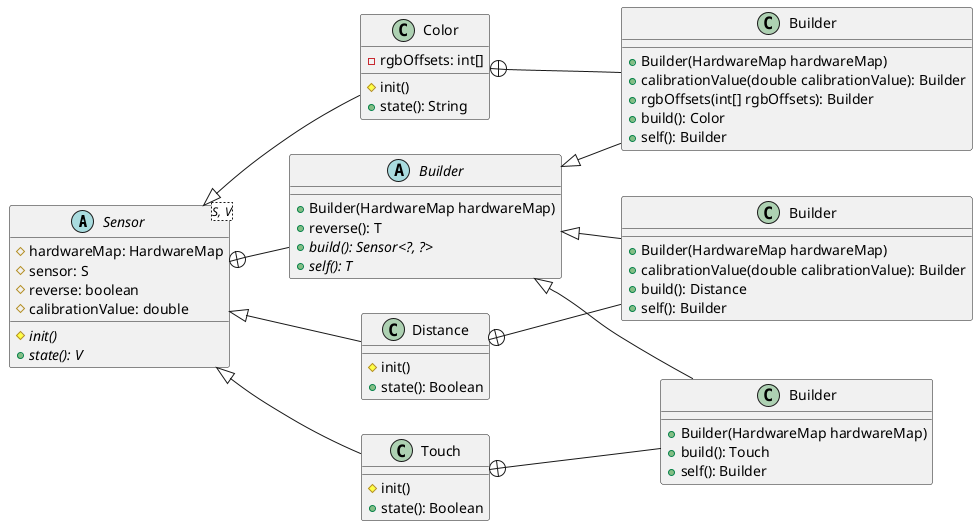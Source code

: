 @startuml

left to right direction

abstract class Sensor<S, V> {
    # hardwareMap: HardwareMap
    # sensor: S
    # reverse: boolean
    # calibrationValue: double
    {abstract}# init()
    {abstract}+ state(): V
}

abstract class "Builder" as Sensor_Builder {
    + Builder(HardwareMap hardwareMap)
    + reverse(): T
    {abstract}+ build(): Sensor<?, ?>
    {abstract}+ self(): T
}

class Color {
    - rgbOffsets: int[]
    # init()
    + state(): String
}

class Distance {
    # init()
    + state(): Boolean
}

class Touch {
    # init()
    + state(): Boolean
}

class "Builder" as Color_Builder {
    + Builder(HardwareMap hardwareMap)
    + calibrationValue(double calibrationValue): Builder
    + rgbOffsets(int[] rgbOffsets): Builder
    + build(): Color
    + self(): Builder
}

class "Builder" as Distance_Builder {
    + Builder(HardwareMap hardwareMap)
    + calibrationValue(double calibrationValue): Builder
    + build(): Distance
    + self(): Builder
}

class "Builder" as Touch_Builder {
    + Builder(HardwareMap hardwareMap)
    + build(): Touch
    + self(): Builder
}

Sensor <|-- Color
Sensor <|-- Distance
Sensor <|-- Touch

Sensor_Builder <|-- Color_Builder
Sensor_Builder <|-- Distance_Builder
Sensor_Builder <|-- Touch_Builder

Sensor +-- Sensor_Builder

Color +-- Color_Builder
Distance +-- Distance_Builder
Touch +-- Touch_Builder

@enduml